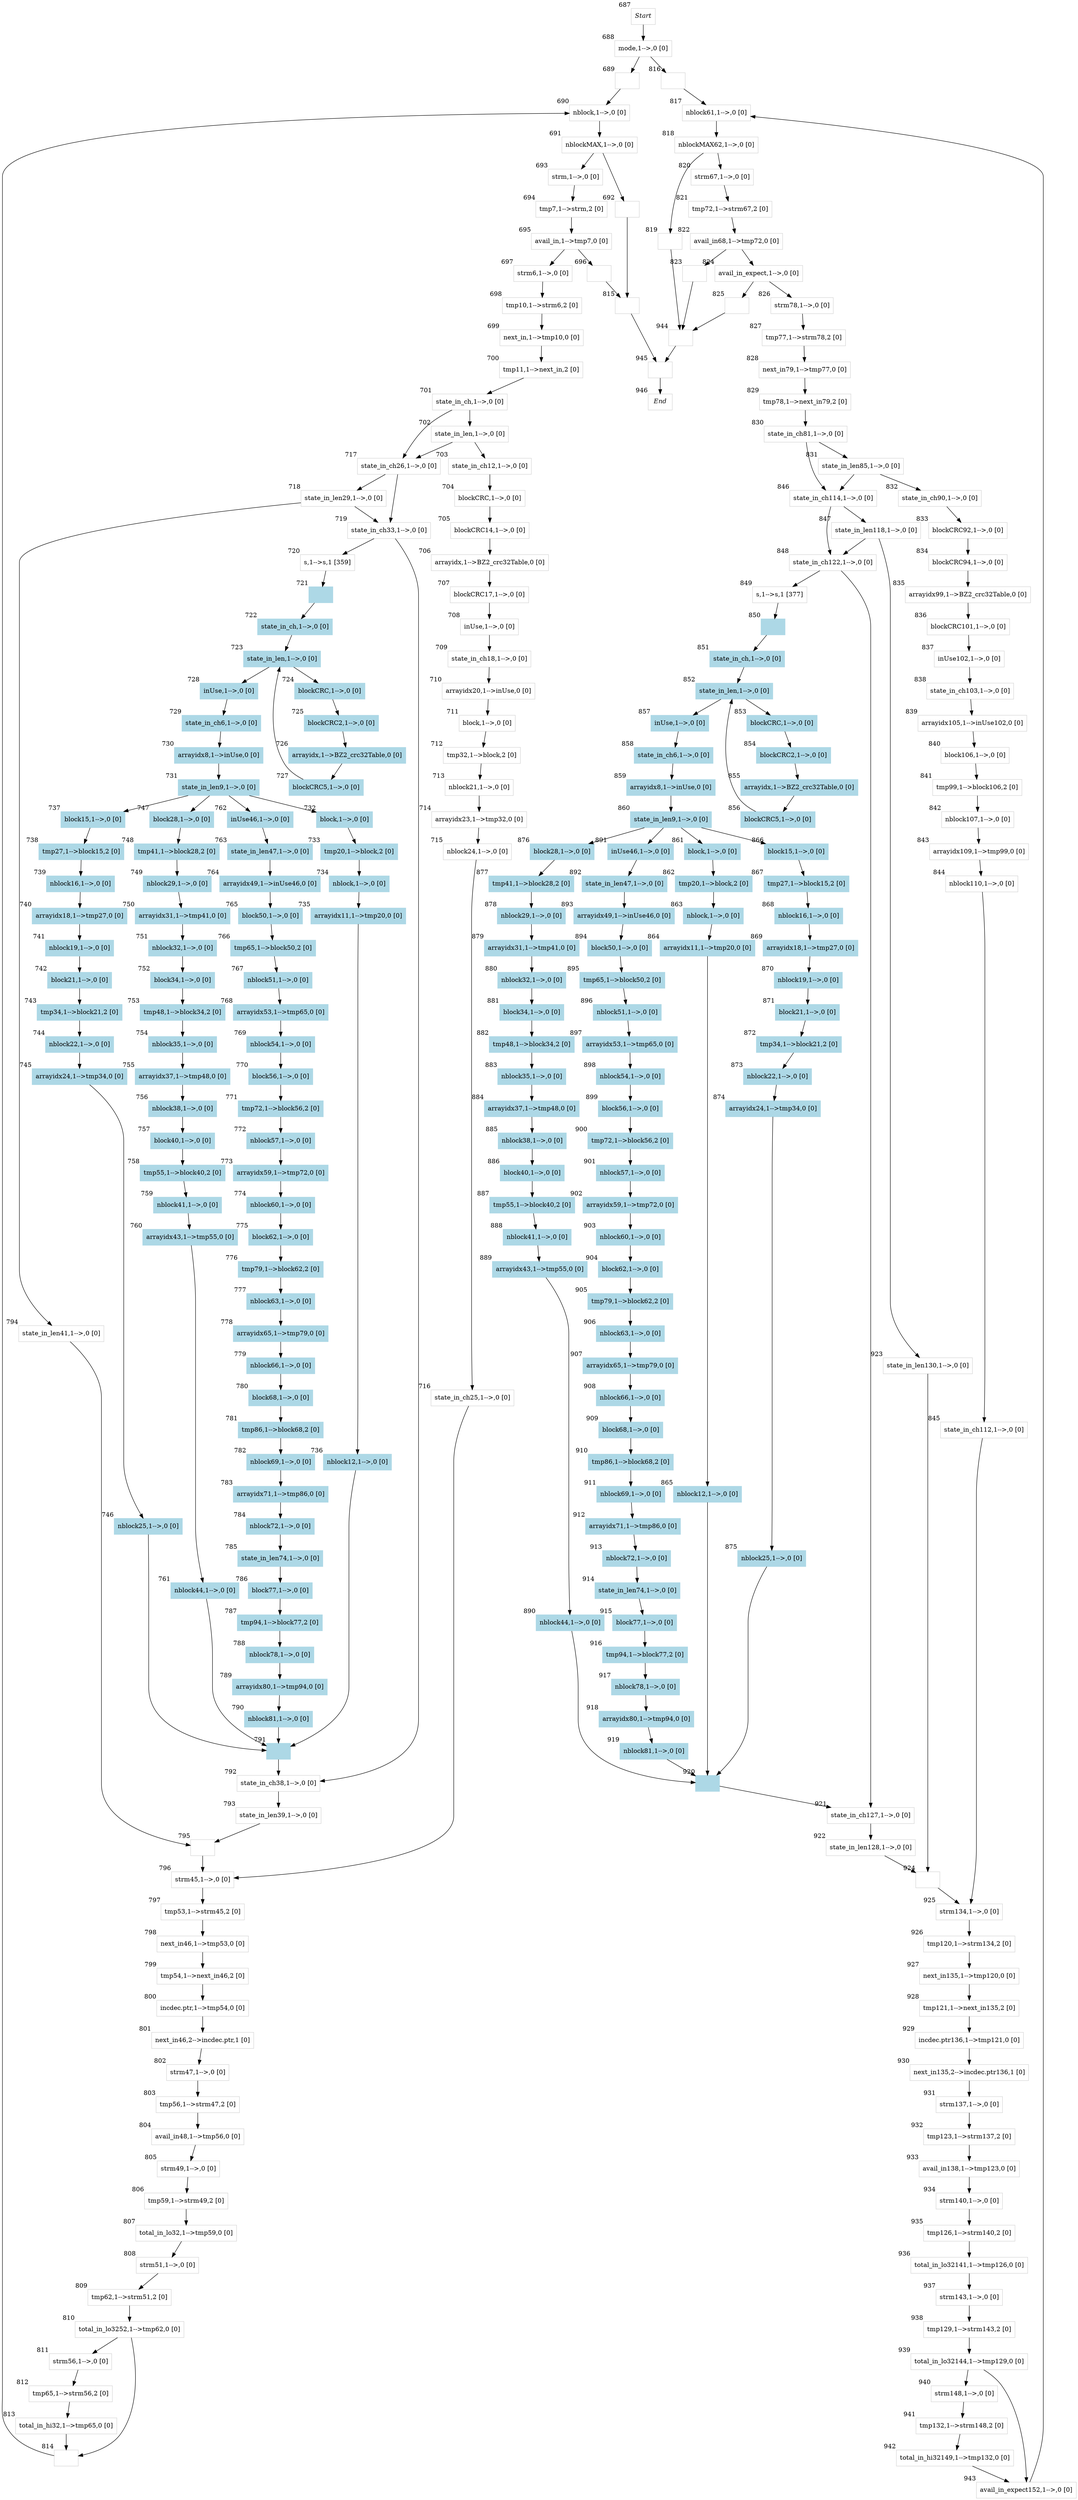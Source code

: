 digraph GPG{
node [shape=box]; 
687[label=<<I>Start</I>>,xlabel="687", color=lightgray, fontcolor=black];
687->688;
688[label="mode,1-->,0 [0]
",xlabel="688", color=lightgray, fontcolor=black];
688->689;
688->816;
689[label="",xlabel="689", color=lightgray, fontcolor=black];
689->690;
690[label="nblock,1-->,0 [0]
",xlabel="690", color=lightgray, fontcolor=black];
690->691;
691[label="nblockMAX,1-->,0 [0]
",xlabel="691", color=lightgray, fontcolor=black];
691->692;
691->693;
692[label="",xlabel="692", color=lightgray, fontcolor=black];
692->815;
693[label="strm,1-->,0 [0]
",xlabel="693", color=lightgray, fontcolor=black];
693->694;
694[label="tmp7,1-->strm,2 [0]
",xlabel="694", color=lightgray, fontcolor=black];
694->695;
695[label="avail_in,1-->tmp7,0 [0]
",xlabel="695", color=lightgray, fontcolor=black];
695->696;
695->697;
696[label="",xlabel="696", color=lightgray, fontcolor=black];
696->815;
697[label="strm6,1-->,0 [0]
",xlabel="697", color=lightgray, fontcolor=black];
697->698;
698[label="tmp10,1-->strm6,2 [0]
",xlabel="698", color=lightgray, fontcolor=black];
698->699;
699[label="next_in,1-->tmp10,0 [0]
",xlabel="699", color=lightgray, fontcolor=black];
699->700;
700[label="tmp11,1-->next_in,2 [0]
",xlabel="700", color=lightgray, fontcolor=black];
700->701;
701[label="state_in_ch,1-->,0 [0]
",xlabel="701", color=lightgray, fontcolor=black];
701->702;
701->717;
702[label="state_in_len,1-->,0 [0]
",xlabel="702", color=lightgray, fontcolor=black];
702->703;
702->717;
703[label="state_in_ch12,1-->,0 [0]
",xlabel="703", color=lightgray, fontcolor=black];
703->704;
704[label="blockCRC,1-->,0 [0]
",xlabel="704", color=lightgray, fontcolor=black];
704->705;
705[label="blockCRC14,1-->,0 [0]
",xlabel="705", color=lightgray, fontcolor=black];
705->706;
706[label="arrayidx,1-->BZ2_crc32Table,0 [0]
",xlabel="706", color=lightgray, fontcolor=black];
706->707;
707[label="blockCRC17,1-->,0 [0]
",xlabel="707", color=lightgray, fontcolor=black];
707->708;
708[label="inUse,1-->,0 [0]
",xlabel="708", color=lightgray, fontcolor=black];
708->709;
709[label="state_in_ch18,1-->,0 [0]
",xlabel="709", color=lightgray, fontcolor=black];
709->710;
710[label="arrayidx20,1-->inUse,0 [0]
",xlabel="710", color=lightgray, fontcolor=black];
710->711;
711[label="block,1-->,0 [0]
",xlabel="711", color=lightgray, fontcolor=black];
711->712;
712[label="tmp32,1-->block,2 [0]
",xlabel="712", color=lightgray, fontcolor=black];
712->713;
713[label="nblock21,1-->,0 [0]
",xlabel="713", color=lightgray, fontcolor=black];
713->714;
714[label="arrayidx23,1-->tmp32,0 [0]
",xlabel="714", color=lightgray, fontcolor=black];
714->715;
715[label="nblock24,1-->,0 [0]
",xlabel="715", color=lightgray, fontcolor=black];
715->716;
716[label="state_in_ch25,1-->,0 [0]
",xlabel="716", color=lightgray, fontcolor=black];
716->796;
717[label="state_in_ch26,1-->,0 [0]
",xlabel="717", color=lightgray, fontcolor=black];
717->718;
717->719;
718[label="state_in_len29,1-->,0 [0]
",xlabel="718", color=lightgray, fontcolor=black];
718->719;
718->794;
719[label="state_in_ch33,1-->,0 [0]
",xlabel="719", color=lightgray, fontcolor=black];
719->720;
719->792;
720[label="s,1-->s,1 [359]
",xlabel="720", color=lightgray, fontcolor=black];
720->721;
721[label="",xlabel="721", color=lightblue, fontcolor=black, style=filled]
;721->722;
722[label="state_in_ch,1-->,0 [0]
",xlabel="722", color=lightblue, fontcolor=black, style=filled]
;722->723;
723[label="state_in_len,1-->,0 [0]
",xlabel="723", color=lightblue, fontcolor=black, style=filled]
;723->724;
723->728;
724[label="blockCRC,1-->,0 [0]
",xlabel="724", color=lightblue, fontcolor=black, style=filled]
;724->725;
725[label="blockCRC2,1-->,0 [0]
",xlabel="725", color=lightblue, fontcolor=black, style=filled]
;725->726;
726[label="arrayidx,1-->BZ2_crc32Table,0 [0]
",xlabel="726", color=lightblue, fontcolor=black, style=filled]
;726->727;
727[label="blockCRC5,1-->,0 [0]
",xlabel="727", color=lightblue, fontcolor=black, style=filled]
;727->723;
728[label="inUse,1-->,0 [0]
",xlabel="728", color=lightblue, fontcolor=black, style=filled]
;728->729;
729[label="state_in_ch6,1-->,0 [0]
",xlabel="729", color=lightblue, fontcolor=black, style=filled]
;729->730;
730[label="arrayidx8,1-->inUse,0 [0]
",xlabel="730", color=lightblue, fontcolor=black, style=filled]
;730->731;
731[label="state_in_len9,1-->,0 [0]
",xlabel="731", color=lightblue, fontcolor=black, style=filled]
;731->732;
731->737;
731->747;
731->762;
732[label="block,1-->,0 [0]
",xlabel="732", color=lightblue, fontcolor=black, style=filled]
;732->733;
733[label="tmp20,1-->block,2 [0]
",xlabel="733", color=lightblue, fontcolor=black, style=filled]
;733->734;
734[label="nblock,1-->,0 [0]
",xlabel="734", color=lightblue, fontcolor=black, style=filled]
;734->735;
735[label="arrayidx11,1-->tmp20,0 [0]
",xlabel="735", color=lightblue, fontcolor=black, style=filled]
;735->736;
736[label="nblock12,1-->,0 [0]
",xlabel="736", color=lightblue, fontcolor=black, style=filled]
;736->791;
737[label="block15,1-->,0 [0]
",xlabel="737", color=lightblue, fontcolor=black, style=filled]
;737->738;
738[label="tmp27,1-->block15,2 [0]
",xlabel="738", color=lightblue, fontcolor=black, style=filled]
;738->739;
739[label="nblock16,1-->,0 [0]
",xlabel="739", color=lightblue, fontcolor=black, style=filled]
;739->740;
740[label="arrayidx18,1-->tmp27,0 [0]
",xlabel="740", color=lightblue, fontcolor=black, style=filled]
;740->741;
741[label="nblock19,1-->,0 [0]
",xlabel="741", color=lightblue, fontcolor=black, style=filled]
;741->742;
742[label="block21,1-->,0 [0]
",xlabel="742", color=lightblue, fontcolor=black, style=filled]
;742->743;
743[label="tmp34,1-->block21,2 [0]
",xlabel="743", color=lightblue, fontcolor=black, style=filled]
;743->744;
744[label="nblock22,1-->,0 [0]
",xlabel="744", color=lightblue, fontcolor=black, style=filled]
;744->745;
745[label="arrayidx24,1-->tmp34,0 [0]
",xlabel="745", color=lightblue, fontcolor=black, style=filled]
;745->746;
746[label="nblock25,1-->,0 [0]
",xlabel="746", color=lightblue, fontcolor=black, style=filled]
;746->791;
747[label="block28,1-->,0 [0]
",xlabel="747", color=lightblue, fontcolor=black, style=filled]
;747->748;
748[label="tmp41,1-->block28,2 [0]
",xlabel="748", color=lightblue, fontcolor=black, style=filled]
;748->749;
749[label="nblock29,1-->,0 [0]
",xlabel="749", color=lightblue, fontcolor=black, style=filled]
;749->750;
750[label="arrayidx31,1-->tmp41,0 [0]
",xlabel="750", color=lightblue, fontcolor=black, style=filled]
;750->751;
751[label="nblock32,1-->,0 [0]
",xlabel="751", color=lightblue, fontcolor=black, style=filled]
;751->752;
752[label="block34,1-->,0 [0]
",xlabel="752", color=lightblue, fontcolor=black, style=filled]
;752->753;
753[label="tmp48,1-->block34,2 [0]
",xlabel="753", color=lightblue, fontcolor=black, style=filled]
;753->754;
754[label="nblock35,1-->,0 [0]
",xlabel="754", color=lightblue, fontcolor=black, style=filled]
;754->755;
755[label="arrayidx37,1-->tmp48,0 [0]
",xlabel="755", color=lightblue, fontcolor=black, style=filled]
;755->756;
756[label="nblock38,1-->,0 [0]
",xlabel="756", color=lightblue, fontcolor=black, style=filled]
;756->757;
757[label="block40,1-->,0 [0]
",xlabel="757", color=lightblue, fontcolor=black, style=filled]
;757->758;
758[label="tmp55,1-->block40,2 [0]
",xlabel="758", color=lightblue, fontcolor=black, style=filled]
;758->759;
759[label="nblock41,1-->,0 [0]
",xlabel="759", color=lightblue, fontcolor=black, style=filled]
;759->760;
760[label="arrayidx43,1-->tmp55,0 [0]
",xlabel="760", color=lightblue, fontcolor=black, style=filled]
;760->761;
761[label="nblock44,1-->,0 [0]
",xlabel="761", color=lightblue, fontcolor=black, style=filled]
;761->791;
762[label="inUse46,1-->,0 [0]
",xlabel="762", color=lightblue, fontcolor=black, style=filled]
;762->763;
763[label="state_in_len47,1-->,0 [0]
",xlabel="763", color=lightblue, fontcolor=black, style=filled]
;763->764;
764[label="arrayidx49,1-->inUse46,0 [0]
",xlabel="764", color=lightblue, fontcolor=black, style=filled]
;764->765;
765[label="block50,1-->,0 [0]
",xlabel="765", color=lightblue, fontcolor=black, style=filled]
;765->766;
766[label="tmp65,1-->block50,2 [0]
",xlabel="766", color=lightblue, fontcolor=black, style=filled]
;766->767;
767[label="nblock51,1-->,0 [0]
",xlabel="767", color=lightblue, fontcolor=black, style=filled]
;767->768;
768[label="arrayidx53,1-->tmp65,0 [0]
",xlabel="768", color=lightblue, fontcolor=black, style=filled]
;768->769;
769[label="nblock54,1-->,0 [0]
",xlabel="769", color=lightblue, fontcolor=black, style=filled]
;769->770;
770[label="block56,1-->,0 [0]
",xlabel="770", color=lightblue, fontcolor=black, style=filled]
;770->771;
771[label="tmp72,1-->block56,2 [0]
",xlabel="771", color=lightblue, fontcolor=black, style=filled]
;771->772;
772[label="nblock57,1-->,0 [0]
",xlabel="772", color=lightblue, fontcolor=black, style=filled]
;772->773;
773[label="arrayidx59,1-->tmp72,0 [0]
",xlabel="773", color=lightblue, fontcolor=black, style=filled]
;773->774;
774[label="nblock60,1-->,0 [0]
",xlabel="774", color=lightblue, fontcolor=black, style=filled]
;774->775;
775[label="block62,1-->,0 [0]
",xlabel="775", color=lightblue, fontcolor=black, style=filled]
;775->776;
776[label="tmp79,1-->block62,2 [0]
",xlabel="776", color=lightblue, fontcolor=black, style=filled]
;776->777;
777[label="nblock63,1-->,0 [0]
",xlabel="777", color=lightblue, fontcolor=black, style=filled]
;777->778;
778[label="arrayidx65,1-->tmp79,0 [0]
",xlabel="778", color=lightblue, fontcolor=black, style=filled]
;778->779;
779[label="nblock66,1-->,0 [0]
",xlabel="779", color=lightblue, fontcolor=black, style=filled]
;779->780;
780[label="block68,1-->,0 [0]
",xlabel="780", color=lightblue, fontcolor=black, style=filled]
;780->781;
781[label="tmp86,1-->block68,2 [0]
",xlabel="781", color=lightblue, fontcolor=black, style=filled]
;781->782;
782[label="nblock69,1-->,0 [0]
",xlabel="782", color=lightblue, fontcolor=black, style=filled]
;782->783;
783[label="arrayidx71,1-->tmp86,0 [0]
",xlabel="783", color=lightblue, fontcolor=black, style=filled]
;783->784;
784[label="nblock72,1-->,0 [0]
",xlabel="784", color=lightblue, fontcolor=black, style=filled]
;784->785;
785[label="state_in_len74,1-->,0 [0]
",xlabel="785", color=lightblue, fontcolor=black, style=filled]
;785->786;
786[label="block77,1-->,0 [0]
",xlabel="786", color=lightblue, fontcolor=black, style=filled]
;786->787;
787[label="tmp94,1-->block77,2 [0]
",xlabel="787", color=lightblue, fontcolor=black, style=filled]
;787->788;
788[label="nblock78,1-->,0 [0]
",xlabel="788", color=lightblue, fontcolor=black, style=filled]
;788->789;
789[label="arrayidx80,1-->tmp94,0 [0]
",xlabel="789", color=lightblue, fontcolor=black, style=filled]
;789->790;
790[label="nblock81,1-->,0 [0]
",xlabel="790", color=lightblue, fontcolor=black, style=filled]
;790->791;
791[label="",xlabel="791", color=lightblue, fontcolor=black, style=filled]
;791->792;
792[label="state_in_ch38,1-->,0 [0]
",xlabel="792", color=lightgray, fontcolor=black];
792->793;
793[label="state_in_len39,1-->,0 [0]
",xlabel="793", color=lightgray, fontcolor=black];
793->795;
794[label="state_in_len41,1-->,0 [0]
",xlabel="794", color=lightgray, fontcolor=black];
794->795;
795[label="",xlabel="795", color=lightgray, fontcolor=black];
795->796;
796[label="strm45,1-->,0 [0]
",xlabel="796", color=lightgray, fontcolor=black];
796->797;
797[label="tmp53,1-->strm45,2 [0]
",xlabel="797", color=lightgray, fontcolor=black];
797->798;
798[label="next_in46,1-->tmp53,0 [0]
",xlabel="798", color=lightgray, fontcolor=black];
798->799;
799[label="tmp54,1-->next_in46,2 [0]
",xlabel="799", color=lightgray, fontcolor=black];
799->800;
800[label="incdec.ptr,1-->tmp54,0 [0]
",xlabel="800", color=lightgray, fontcolor=black];
800->801;
801[label="next_in46,2-->incdec.ptr,1 [0]
",xlabel="801", color=lightgray, fontcolor=black];
801->802;
802[label="strm47,1-->,0 [0]
",xlabel="802", color=lightgray, fontcolor=black];
802->803;
803[label="tmp56,1-->strm47,2 [0]
",xlabel="803", color=lightgray, fontcolor=black];
803->804;
804[label="avail_in48,1-->tmp56,0 [0]
",xlabel="804", color=lightgray, fontcolor=black];
804->805;
805[label="strm49,1-->,0 [0]
",xlabel="805", color=lightgray, fontcolor=black];
805->806;
806[label="tmp59,1-->strm49,2 [0]
",xlabel="806", color=lightgray, fontcolor=black];
806->807;
807[label="total_in_lo32,1-->tmp59,0 [0]
",xlabel="807", color=lightgray, fontcolor=black];
807->808;
808[label="strm51,1-->,0 [0]
",xlabel="808", color=lightgray, fontcolor=black];
808->809;
809[label="tmp62,1-->strm51,2 [0]
",xlabel="809", color=lightgray, fontcolor=black];
809->810;
810[label="total_in_lo3252,1-->tmp62,0 [0]
",xlabel="810", color=lightgray, fontcolor=black];
810->811;
810->814;
811[label="strm56,1-->,0 [0]
",xlabel="811", color=lightgray, fontcolor=black];
811->812;
812[label="tmp65,1-->strm56,2 [0]
",xlabel="812", color=lightgray, fontcolor=black];
812->813;
813[label="total_in_hi32,1-->tmp65,0 [0]
",xlabel="813", color=lightgray, fontcolor=black];
813->814;
814[label="",xlabel="814", color=lightgray, fontcolor=black];
814->690;
815[label="",xlabel="815", color=lightgray, fontcolor=black];
815->945;
816[label="",xlabel="816", color=lightgray, fontcolor=black];
816->817;
817[label="nblock61,1-->,0 [0]
",xlabel="817", color=lightgray, fontcolor=black];
817->818;
818[label="nblockMAX62,1-->,0 [0]
",xlabel="818", color=lightgray, fontcolor=black];
818->819;
818->820;
819[label="",xlabel="819", color=lightgray, fontcolor=black];
819->944;
820[label="strm67,1-->,0 [0]
",xlabel="820", color=lightgray, fontcolor=black];
820->821;
821[label="tmp72,1-->strm67,2 [0]
",xlabel="821", color=lightgray, fontcolor=black];
821->822;
822[label="avail_in68,1-->tmp72,0 [0]
",xlabel="822", color=lightgray, fontcolor=black];
822->823;
822->824;
823[label="",xlabel="823", color=lightgray, fontcolor=black];
823->944;
824[label="avail_in_expect,1-->,0 [0]
",xlabel="824", color=lightgray, fontcolor=black];
824->825;
824->826;
825[label="",xlabel="825", color=lightgray, fontcolor=black];
825->944;
826[label="strm78,1-->,0 [0]
",xlabel="826", color=lightgray, fontcolor=black];
826->827;
827[label="tmp77,1-->strm78,2 [0]
",xlabel="827", color=lightgray, fontcolor=black];
827->828;
828[label="next_in79,1-->tmp77,0 [0]
",xlabel="828", color=lightgray, fontcolor=black];
828->829;
829[label="tmp78,1-->next_in79,2 [0]
",xlabel="829", color=lightgray, fontcolor=black];
829->830;
830[label="state_in_ch81,1-->,0 [0]
",xlabel="830", color=lightgray, fontcolor=black];
830->831;
830->846;
831[label="state_in_len85,1-->,0 [0]
",xlabel="831", color=lightgray, fontcolor=black];
831->832;
831->846;
832[label="state_in_ch90,1-->,0 [0]
",xlabel="832", color=lightgray, fontcolor=black];
832->833;
833[label="blockCRC92,1-->,0 [0]
",xlabel="833", color=lightgray, fontcolor=black];
833->834;
834[label="blockCRC94,1-->,0 [0]
",xlabel="834", color=lightgray, fontcolor=black];
834->835;
835[label="arrayidx99,1-->BZ2_crc32Table,0 [0]
",xlabel="835", color=lightgray, fontcolor=black];
835->836;
836[label="blockCRC101,1-->,0 [0]
",xlabel="836", color=lightgray, fontcolor=black];
836->837;
837[label="inUse102,1-->,0 [0]
",xlabel="837", color=lightgray, fontcolor=black];
837->838;
838[label="state_in_ch103,1-->,0 [0]
",xlabel="838", color=lightgray, fontcolor=black];
838->839;
839[label="arrayidx105,1-->inUse102,0 [0]
",xlabel="839", color=lightgray, fontcolor=black];
839->840;
840[label="block106,1-->,0 [0]
",xlabel="840", color=lightgray, fontcolor=black];
840->841;
841[label="tmp99,1-->block106,2 [0]
",xlabel="841", color=lightgray, fontcolor=black];
841->842;
842[label="nblock107,1-->,0 [0]
",xlabel="842", color=lightgray, fontcolor=black];
842->843;
843[label="arrayidx109,1-->tmp99,0 [0]
",xlabel="843", color=lightgray, fontcolor=black];
843->844;
844[label="nblock110,1-->,0 [0]
",xlabel="844", color=lightgray, fontcolor=black];
844->845;
845[label="state_in_ch112,1-->,0 [0]
",xlabel="845", color=lightgray, fontcolor=black];
845->925;
846[label="state_in_ch114,1-->,0 [0]
",xlabel="846", color=lightgray, fontcolor=black];
846->847;
846->848;
847[label="state_in_len118,1-->,0 [0]
",xlabel="847", color=lightgray, fontcolor=black];
847->848;
847->923;
848[label="state_in_ch122,1-->,0 [0]
",xlabel="848", color=lightgray, fontcolor=black];
848->849;
848->921;
849[label="s,1-->s,1 [377]
",xlabel="849", color=lightgray, fontcolor=black];
849->850;
850[label="",xlabel="850", color=lightblue, fontcolor=black, style=filled]
;850->851;
851[label="state_in_ch,1-->,0 [0]
",xlabel="851", color=lightblue, fontcolor=black, style=filled]
;851->852;
852[label="state_in_len,1-->,0 [0]
",xlabel="852", color=lightblue, fontcolor=black, style=filled]
;852->853;
852->857;
853[label="blockCRC,1-->,0 [0]
",xlabel="853", color=lightblue, fontcolor=black, style=filled]
;853->854;
854[label="blockCRC2,1-->,0 [0]
",xlabel="854", color=lightblue, fontcolor=black, style=filled]
;854->855;
855[label="arrayidx,1-->BZ2_crc32Table,0 [0]
",xlabel="855", color=lightblue, fontcolor=black, style=filled]
;855->856;
856[label="blockCRC5,1-->,0 [0]
",xlabel="856", color=lightblue, fontcolor=black, style=filled]
;856->852;
857[label="inUse,1-->,0 [0]
",xlabel="857", color=lightblue, fontcolor=black, style=filled]
;857->858;
858[label="state_in_ch6,1-->,0 [0]
",xlabel="858", color=lightblue, fontcolor=black, style=filled]
;858->859;
859[label="arrayidx8,1-->inUse,0 [0]
",xlabel="859", color=lightblue, fontcolor=black, style=filled]
;859->860;
860[label="state_in_len9,1-->,0 [0]
",xlabel="860", color=lightblue, fontcolor=black, style=filled]
;860->861;
860->866;
860->876;
860->891;
861[label="block,1-->,0 [0]
",xlabel="861", color=lightblue, fontcolor=black, style=filled]
;861->862;
862[label="tmp20,1-->block,2 [0]
",xlabel="862", color=lightblue, fontcolor=black, style=filled]
;862->863;
863[label="nblock,1-->,0 [0]
",xlabel="863", color=lightblue, fontcolor=black, style=filled]
;863->864;
864[label="arrayidx11,1-->tmp20,0 [0]
",xlabel="864", color=lightblue, fontcolor=black, style=filled]
;864->865;
865[label="nblock12,1-->,0 [0]
",xlabel="865", color=lightblue, fontcolor=black, style=filled]
;865->920;
866[label="block15,1-->,0 [0]
",xlabel="866", color=lightblue, fontcolor=black, style=filled]
;866->867;
867[label="tmp27,1-->block15,2 [0]
",xlabel="867", color=lightblue, fontcolor=black, style=filled]
;867->868;
868[label="nblock16,1-->,0 [0]
",xlabel="868", color=lightblue, fontcolor=black, style=filled]
;868->869;
869[label="arrayidx18,1-->tmp27,0 [0]
",xlabel="869", color=lightblue, fontcolor=black, style=filled]
;869->870;
870[label="nblock19,1-->,0 [0]
",xlabel="870", color=lightblue, fontcolor=black, style=filled]
;870->871;
871[label="block21,1-->,0 [0]
",xlabel="871", color=lightblue, fontcolor=black, style=filled]
;871->872;
872[label="tmp34,1-->block21,2 [0]
",xlabel="872", color=lightblue, fontcolor=black, style=filled]
;872->873;
873[label="nblock22,1-->,0 [0]
",xlabel="873", color=lightblue, fontcolor=black, style=filled]
;873->874;
874[label="arrayidx24,1-->tmp34,0 [0]
",xlabel="874", color=lightblue, fontcolor=black, style=filled]
;874->875;
875[label="nblock25,1-->,0 [0]
",xlabel="875", color=lightblue, fontcolor=black, style=filled]
;875->920;
876[label="block28,1-->,0 [0]
",xlabel="876", color=lightblue, fontcolor=black, style=filled]
;876->877;
877[label="tmp41,1-->block28,2 [0]
",xlabel="877", color=lightblue, fontcolor=black, style=filled]
;877->878;
878[label="nblock29,1-->,0 [0]
",xlabel="878", color=lightblue, fontcolor=black, style=filled]
;878->879;
879[label="arrayidx31,1-->tmp41,0 [0]
",xlabel="879", color=lightblue, fontcolor=black, style=filled]
;879->880;
880[label="nblock32,1-->,0 [0]
",xlabel="880", color=lightblue, fontcolor=black, style=filled]
;880->881;
881[label="block34,1-->,0 [0]
",xlabel="881", color=lightblue, fontcolor=black, style=filled]
;881->882;
882[label="tmp48,1-->block34,2 [0]
",xlabel="882", color=lightblue, fontcolor=black, style=filled]
;882->883;
883[label="nblock35,1-->,0 [0]
",xlabel="883", color=lightblue, fontcolor=black, style=filled]
;883->884;
884[label="arrayidx37,1-->tmp48,0 [0]
",xlabel="884", color=lightblue, fontcolor=black, style=filled]
;884->885;
885[label="nblock38,1-->,0 [0]
",xlabel="885", color=lightblue, fontcolor=black, style=filled]
;885->886;
886[label="block40,1-->,0 [0]
",xlabel="886", color=lightblue, fontcolor=black, style=filled]
;886->887;
887[label="tmp55,1-->block40,2 [0]
",xlabel="887", color=lightblue, fontcolor=black, style=filled]
;887->888;
888[label="nblock41,1-->,0 [0]
",xlabel="888", color=lightblue, fontcolor=black, style=filled]
;888->889;
889[label="arrayidx43,1-->tmp55,0 [0]
",xlabel="889", color=lightblue, fontcolor=black, style=filled]
;889->890;
890[label="nblock44,1-->,0 [0]
",xlabel="890", color=lightblue, fontcolor=black, style=filled]
;890->920;
891[label="inUse46,1-->,0 [0]
",xlabel="891", color=lightblue, fontcolor=black, style=filled]
;891->892;
892[label="state_in_len47,1-->,0 [0]
",xlabel="892", color=lightblue, fontcolor=black, style=filled]
;892->893;
893[label="arrayidx49,1-->inUse46,0 [0]
",xlabel="893", color=lightblue, fontcolor=black, style=filled]
;893->894;
894[label="block50,1-->,0 [0]
",xlabel="894", color=lightblue, fontcolor=black, style=filled]
;894->895;
895[label="tmp65,1-->block50,2 [0]
",xlabel="895", color=lightblue, fontcolor=black, style=filled]
;895->896;
896[label="nblock51,1-->,0 [0]
",xlabel="896", color=lightblue, fontcolor=black, style=filled]
;896->897;
897[label="arrayidx53,1-->tmp65,0 [0]
",xlabel="897", color=lightblue, fontcolor=black, style=filled]
;897->898;
898[label="nblock54,1-->,0 [0]
",xlabel="898", color=lightblue, fontcolor=black, style=filled]
;898->899;
899[label="block56,1-->,0 [0]
",xlabel="899", color=lightblue, fontcolor=black, style=filled]
;899->900;
900[label="tmp72,1-->block56,2 [0]
",xlabel="900", color=lightblue, fontcolor=black, style=filled]
;900->901;
901[label="nblock57,1-->,0 [0]
",xlabel="901", color=lightblue, fontcolor=black, style=filled]
;901->902;
902[label="arrayidx59,1-->tmp72,0 [0]
",xlabel="902", color=lightblue, fontcolor=black, style=filled]
;902->903;
903[label="nblock60,1-->,0 [0]
",xlabel="903", color=lightblue, fontcolor=black, style=filled]
;903->904;
904[label="block62,1-->,0 [0]
",xlabel="904", color=lightblue, fontcolor=black, style=filled]
;904->905;
905[label="tmp79,1-->block62,2 [0]
",xlabel="905", color=lightblue, fontcolor=black, style=filled]
;905->906;
906[label="nblock63,1-->,0 [0]
",xlabel="906", color=lightblue, fontcolor=black, style=filled]
;906->907;
907[label="arrayidx65,1-->tmp79,0 [0]
",xlabel="907", color=lightblue, fontcolor=black, style=filled]
;907->908;
908[label="nblock66,1-->,0 [0]
",xlabel="908", color=lightblue, fontcolor=black, style=filled]
;908->909;
909[label="block68,1-->,0 [0]
",xlabel="909", color=lightblue, fontcolor=black, style=filled]
;909->910;
910[label="tmp86,1-->block68,2 [0]
",xlabel="910", color=lightblue, fontcolor=black, style=filled]
;910->911;
911[label="nblock69,1-->,0 [0]
",xlabel="911", color=lightblue, fontcolor=black, style=filled]
;911->912;
912[label="arrayidx71,1-->tmp86,0 [0]
",xlabel="912", color=lightblue, fontcolor=black, style=filled]
;912->913;
913[label="nblock72,1-->,0 [0]
",xlabel="913", color=lightblue, fontcolor=black, style=filled]
;913->914;
914[label="state_in_len74,1-->,0 [0]
",xlabel="914", color=lightblue, fontcolor=black, style=filled]
;914->915;
915[label="block77,1-->,0 [0]
",xlabel="915", color=lightblue, fontcolor=black, style=filled]
;915->916;
916[label="tmp94,1-->block77,2 [0]
",xlabel="916", color=lightblue, fontcolor=black, style=filled]
;916->917;
917[label="nblock78,1-->,0 [0]
",xlabel="917", color=lightblue, fontcolor=black, style=filled]
;917->918;
918[label="arrayidx80,1-->tmp94,0 [0]
",xlabel="918", color=lightblue, fontcolor=black, style=filled]
;918->919;
919[label="nblock81,1-->,0 [0]
",xlabel="919", color=lightblue, fontcolor=black, style=filled]
;919->920;
920[label="",xlabel="920", color=lightblue, fontcolor=black, style=filled]
;920->921;
921[label="state_in_ch127,1-->,0 [0]
",xlabel="921", color=lightgray, fontcolor=black];
921->922;
922[label="state_in_len128,1-->,0 [0]
",xlabel="922", color=lightgray, fontcolor=black];
922->924;
923[label="state_in_len130,1-->,0 [0]
",xlabel="923", color=lightgray, fontcolor=black];
923->924;
924[label="",xlabel="924", color=lightgray, fontcolor=black];
924->925;
925[label="strm134,1-->,0 [0]
",xlabel="925", color=lightgray, fontcolor=black];
925->926;
926[label="tmp120,1-->strm134,2 [0]
",xlabel="926", color=lightgray, fontcolor=black];
926->927;
927[label="next_in135,1-->tmp120,0 [0]
",xlabel="927", color=lightgray, fontcolor=black];
927->928;
928[label="tmp121,1-->next_in135,2 [0]
",xlabel="928", color=lightgray, fontcolor=black];
928->929;
929[label="incdec.ptr136,1-->tmp121,0 [0]
",xlabel="929", color=lightgray, fontcolor=black];
929->930;
930[label="next_in135,2-->incdec.ptr136,1 [0]
",xlabel="930", color=lightgray, fontcolor=black];
930->931;
931[label="strm137,1-->,0 [0]
",xlabel="931", color=lightgray, fontcolor=black];
931->932;
932[label="tmp123,1-->strm137,2 [0]
",xlabel="932", color=lightgray, fontcolor=black];
932->933;
933[label="avail_in138,1-->tmp123,0 [0]
",xlabel="933", color=lightgray, fontcolor=black];
933->934;
934[label="strm140,1-->,0 [0]
",xlabel="934", color=lightgray, fontcolor=black];
934->935;
935[label="tmp126,1-->strm140,2 [0]
",xlabel="935", color=lightgray, fontcolor=black];
935->936;
936[label="total_in_lo32141,1-->tmp126,0 [0]
",xlabel="936", color=lightgray, fontcolor=black];
936->937;
937[label="strm143,1-->,0 [0]
",xlabel="937", color=lightgray, fontcolor=black];
937->938;
938[label="tmp129,1-->strm143,2 [0]
",xlabel="938", color=lightgray, fontcolor=black];
938->939;
939[label="total_in_lo32144,1-->tmp129,0 [0]
",xlabel="939", color=lightgray, fontcolor=black];
939->940;
939->943;
940[label="strm148,1-->,0 [0]
",xlabel="940", color=lightgray, fontcolor=black];
940->941;
941[label="tmp132,1-->strm148,2 [0]
",xlabel="941", color=lightgray, fontcolor=black];
941->942;
942[label="total_in_hi32149,1-->tmp132,0 [0]
",xlabel="942", color=lightgray, fontcolor=black];
942->943;
943[label="avail_in_expect152,1-->,0 [0]
",xlabel="943", color=lightgray, fontcolor=black];
943->817;
944[label="",xlabel="944", color=lightgray, fontcolor=black];
944->945;
945[label="",xlabel="945", color=lightgray, fontcolor=black];
945->946;
946[label=<<I>End</I>>,xlabel="946", color=lightgray, fontcolor=black];
}